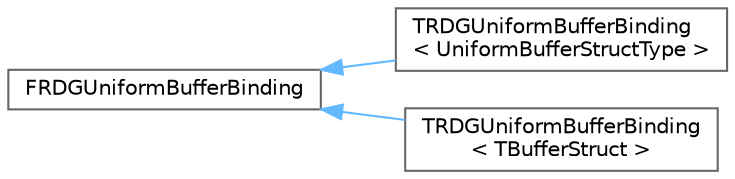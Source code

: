 digraph "Graphical Class Hierarchy"
{
 // INTERACTIVE_SVG=YES
 // LATEX_PDF_SIZE
  bgcolor="transparent";
  edge [fontname=Helvetica,fontsize=10,labelfontname=Helvetica,labelfontsize=10];
  node [fontname=Helvetica,fontsize=10,shape=box,height=0.2,width=0.4];
  rankdir="LR";
  Node0 [id="Node000000",label="FRDGUniformBufferBinding",height=0.2,width=0.4,color="grey40", fillcolor="white", style="filled",URL="$de/de1/classFRDGUniformBufferBinding.html",tooltip=" "];
  Node0 -> Node1 [id="edge4623_Node000000_Node000001",dir="back",color="steelblue1",style="solid",tooltip=" "];
  Node1 [id="Node000001",label="TRDGUniformBufferBinding\l\< UniformBufferStructType \>",height=0.2,width=0.4,color="grey40", fillcolor="white", style="filled",URL="$d6/deb/classTRDGUniformBufferBinding.html",tooltip=" "];
  Node0 -> Node2 [id="edge4624_Node000000_Node000002",dir="back",color="steelblue1",style="solid",tooltip=" "];
  Node2 [id="Node000002",label="TRDGUniformBufferBinding\l\< TBufferStruct \>",height=0.2,width=0.4,color="grey40", fillcolor="white", style="filled",URL="$d6/deb/classTRDGUniformBufferBinding.html",tooltip=" "];
}
